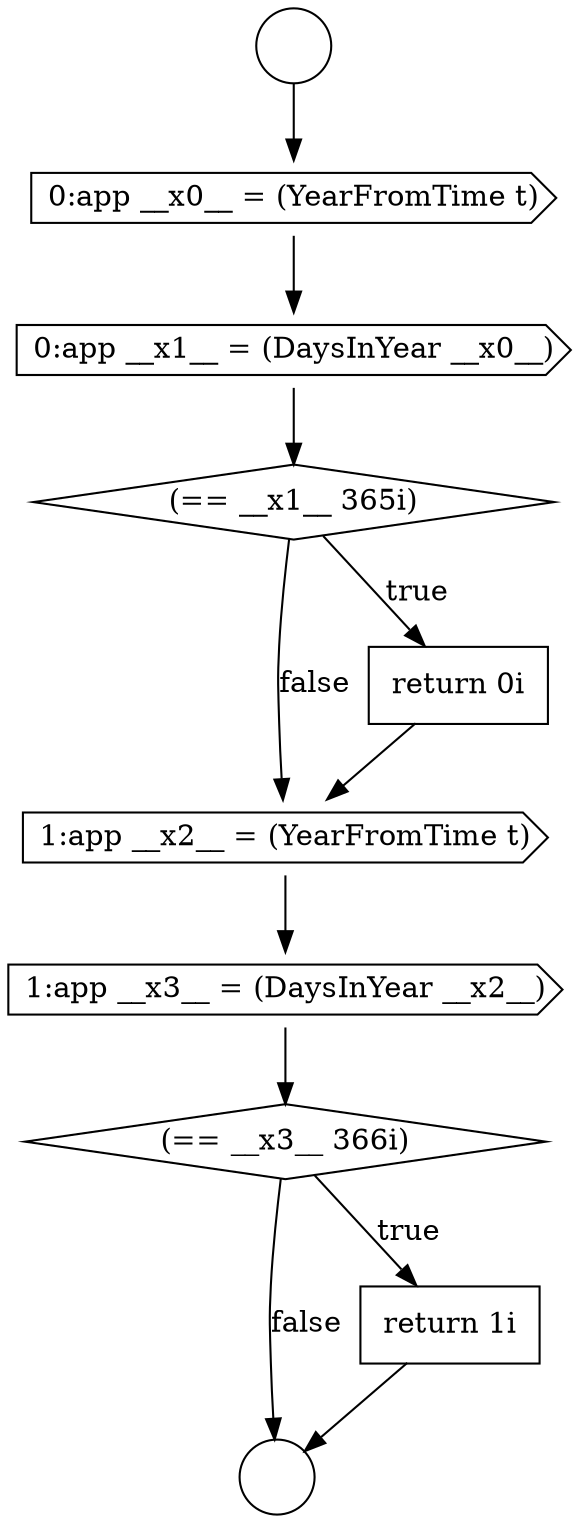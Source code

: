 digraph {
  node18304 [shape=cds, label=<<font color="black">1:app __x2__ = (YearFromTime t)</font>> color="black" fillcolor="white" style=filled]
  node18301 [shape=cds, label=<<font color="black">0:app __x1__ = (DaysInYear __x0__)</font>> color="black" fillcolor="white" style=filled]
  node18300 [shape=cds, label=<<font color="black">0:app __x0__ = (YearFromTime t)</font>> color="black" fillcolor="white" style=filled]
  node18303 [shape=none, margin=0, label=<<font color="black">
    <table border="0" cellborder="1" cellspacing="0" cellpadding="10">
      <tr><td align="left">return 0i</td></tr>
    </table>
  </font>> color="black" fillcolor="white" style=filled]
  node18306 [shape=diamond, label=<<font color="black">(== __x3__ 366i)</font>> color="black" fillcolor="white" style=filled]
  node18302 [shape=diamond, label=<<font color="black">(== __x1__ 365i)</font>> color="black" fillcolor="white" style=filled]
  node18299 [shape=circle label=" " color="black" fillcolor="white" style=filled]
  node18307 [shape=none, margin=0, label=<<font color="black">
    <table border="0" cellborder="1" cellspacing="0" cellpadding="10">
      <tr><td align="left">return 1i</td></tr>
    </table>
  </font>> color="black" fillcolor="white" style=filled]
  node18298 [shape=circle label=" " color="black" fillcolor="white" style=filled]
  node18305 [shape=cds, label=<<font color="black">1:app __x3__ = (DaysInYear __x2__)</font>> color="black" fillcolor="white" style=filled]
  node18298 -> node18300 [ color="black"]
  node18305 -> node18306 [ color="black"]
  node18300 -> node18301 [ color="black"]
  node18302 -> node18303 [label=<<font color="black">true</font>> color="black"]
  node18302 -> node18304 [label=<<font color="black">false</font>> color="black"]
  node18306 -> node18307 [label=<<font color="black">true</font>> color="black"]
  node18306 -> node18299 [label=<<font color="black">false</font>> color="black"]
  node18304 -> node18305 [ color="black"]
  node18301 -> node18302 [ color="black"]
  node18303 -> node18304 [ color="black"]
  node18307 -> node18299 [ color="black"]
}
